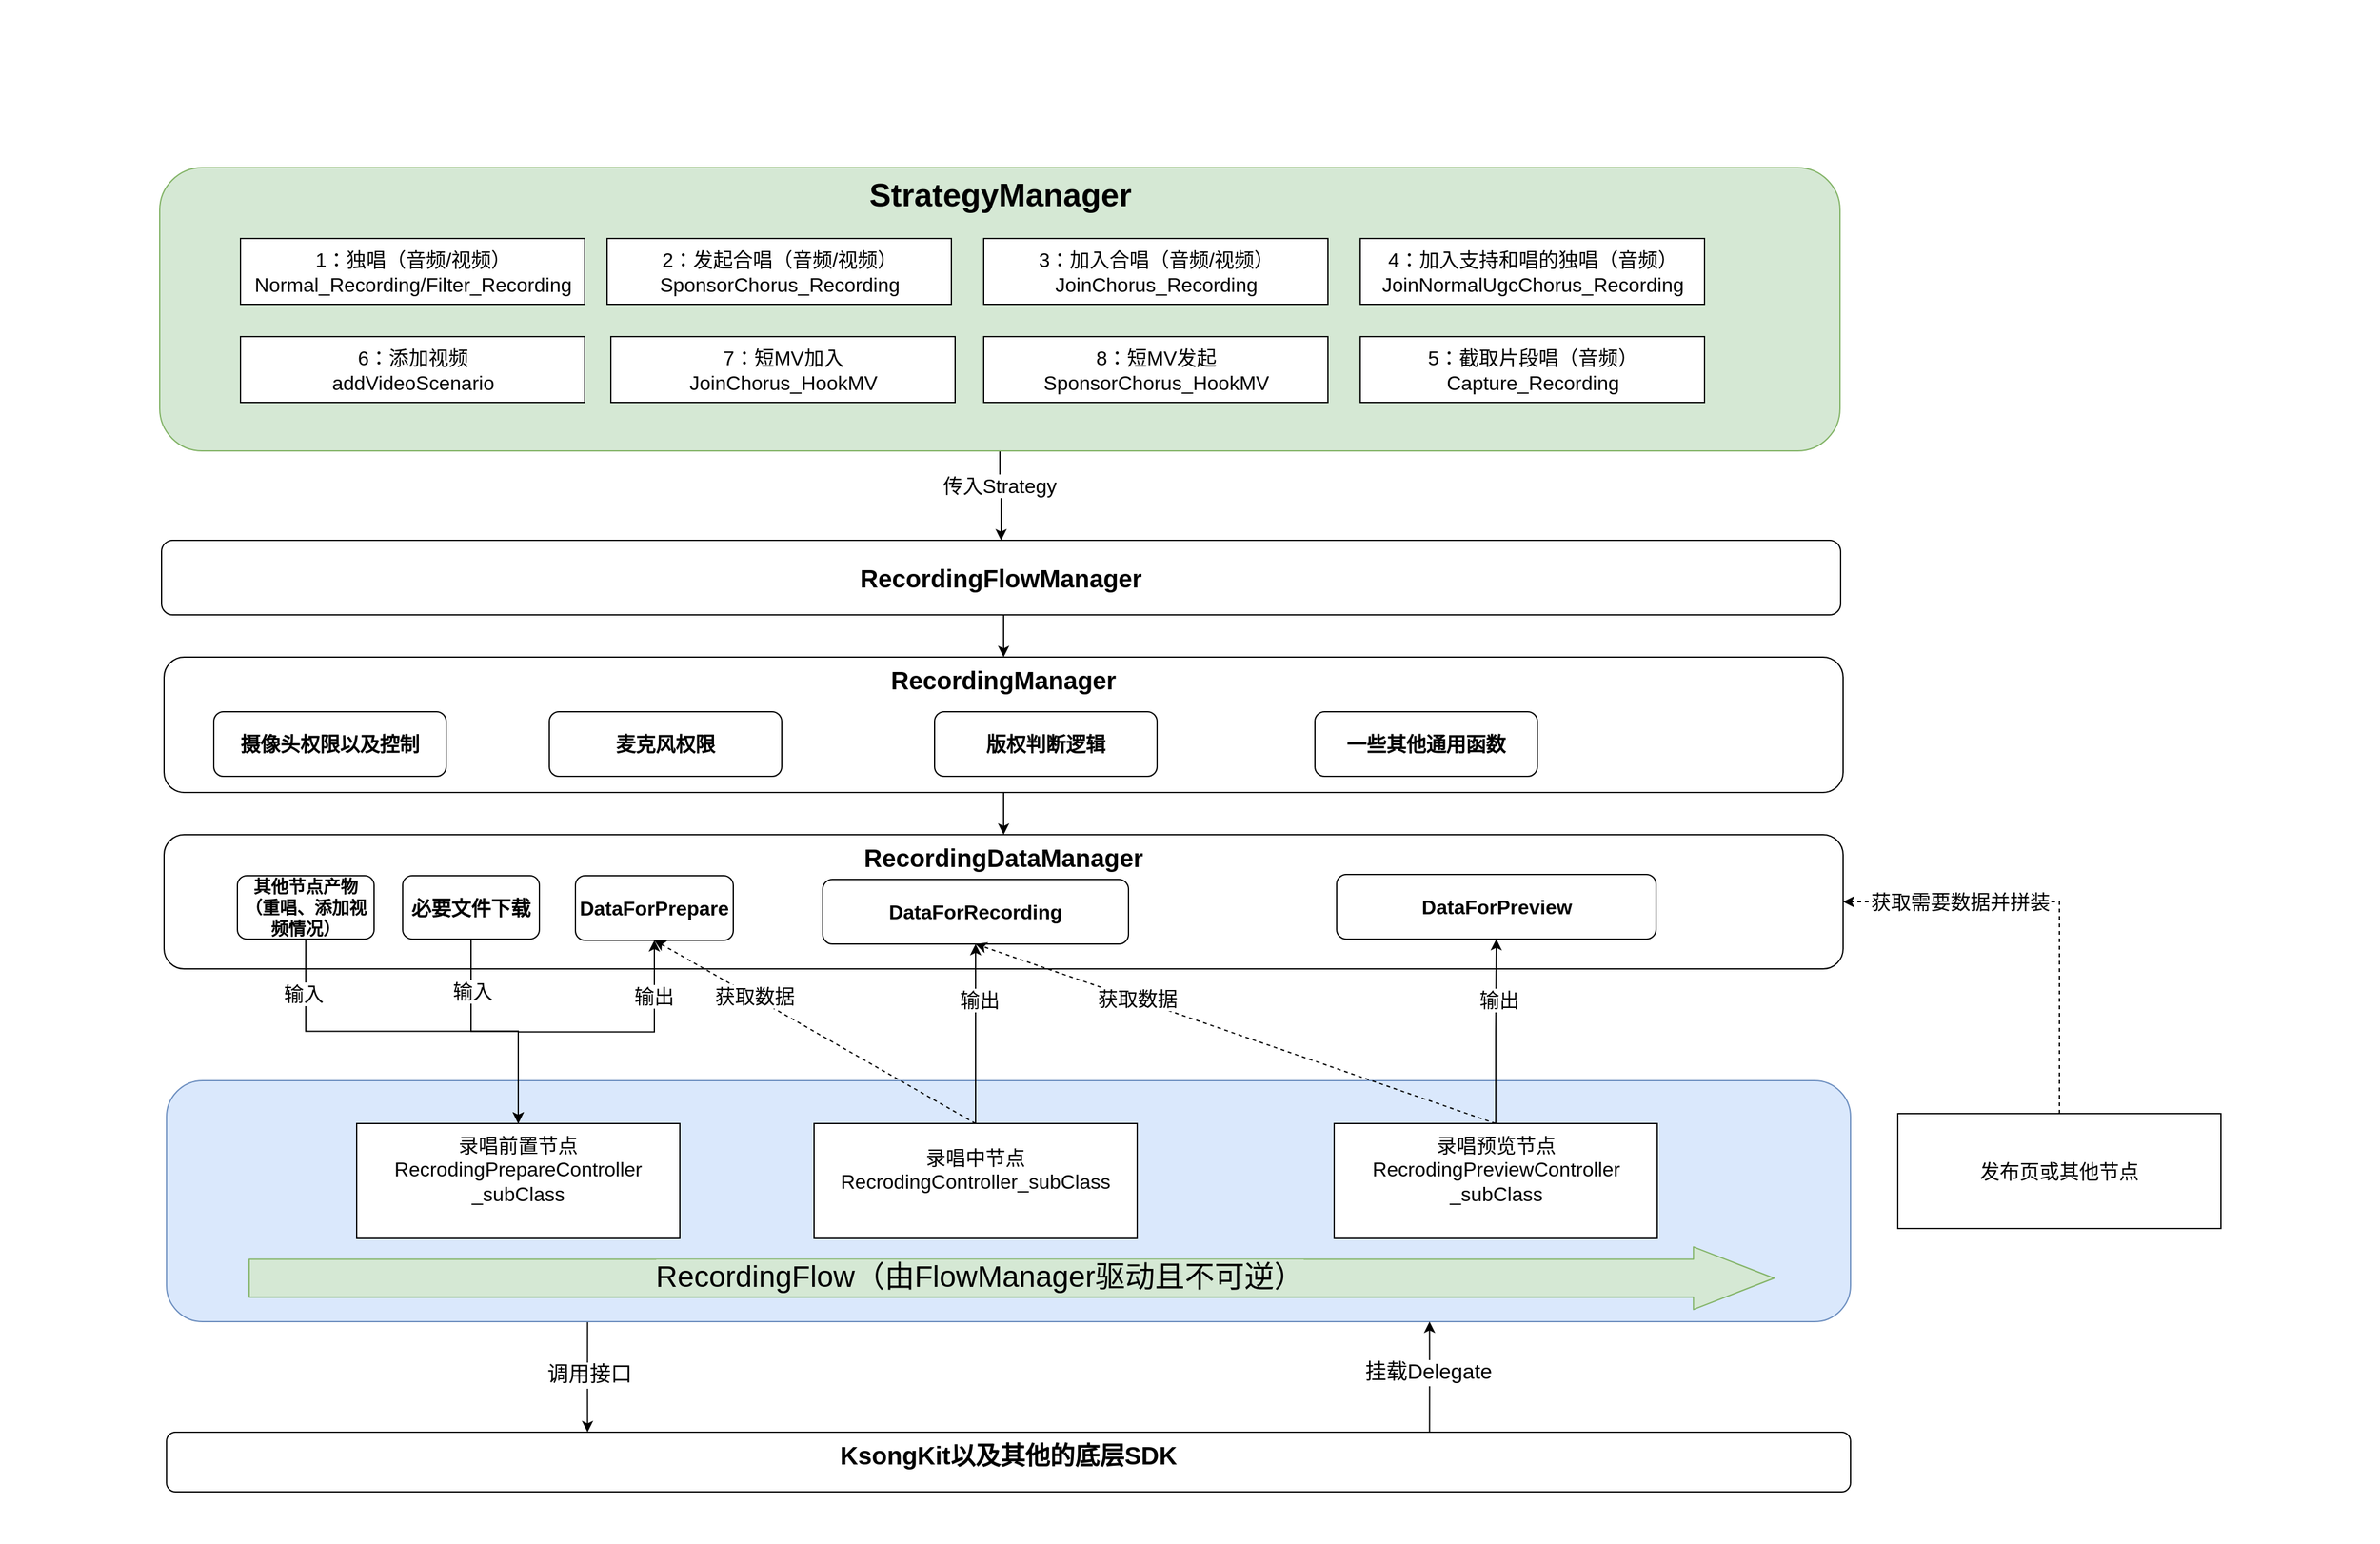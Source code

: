 <mxfile version="14.8.5" type="github">
  <diagram id="AZSGmnTD27FDiJ8ZZ5N1" name="Page-1">
    <mxGraphModel dx="3751" dy="1934" grid="0" gridSize="10" guides="1" tooltips="1" connect="1" arrows="1" fold="1" page="0" pageScale="1" pageWidth="827" pageHeight="1169" math="0" shadow="0">
      <root>
        <mxCell id="0" />
        <mxCell id="1" parent="0" />
        <mxCell id="W_5h1LejH2wpQsNXanha-43" style="edgeStyle=orthogonalEdgeStyle;rounded=0;orthogonalLoop=1;jettySize=auto;html=1;exitX=0.25;exitY=1;exitDx=0;exitDy=0;entryX=0.25;entryY=0;entryDx=0;entryDy=0;fontSize=24;endArrow=classic;endFill=1;" edge="1" parent="1" source="Zn5ys0qhDUj7Q-W8t8vE-61" target="Zn5ys0qhDUj7Q-W8t8vE-105">
          <mxGeometry relative="1" as="geometry" />
        </mxCell>
        <mxCell id="W_5h1LejH2wpQsNXanha-46" value="调用接口" style="edgeLabel;html=1;align=center;verticalAlign=middle;resizable=0;points=[];fontSize=17;" vertex="1" connectable="0" parent="W_5h1LejH2wpQsNXanha-43">
          <mxGeometry x="-0.273" relative="1" as="geometry">
            <mxPoint x="1" y="10" as="offset" />
          </mxGeometry>
        </mxCell>
        <mxCell id="Zn5ys0qhDUj7Q-W8t8vE-61" value="" style="rounded=1;whiteSpace=wrap;html=1;fontSize=20;verticalAlign=top;fillColor=#dae8fc;strokeColor=#6c8ebf;" parent="1" vertex="1">
          <mxGeometry x="-299" y="442" width="1355" height="194" as="geometry" />
        </mxCell>
        <mxCell id="Zn5ys0qhDUj7Q-W8t8vE-94" value="&lt;font style=&quot;font-size: 20px&quot;&gt;RecordingDataManager&lt;/font&gt;" style="rounded=1;whiteSpace=wrap;html=1;verticalAlign=top;fontStyle=1;fontSize=16;" parent="1" vertex="1">
          <mxGeometry x="-301" y="244" width="1351" height="108" as="geometry" />
        </mxCell>
        <mxCell id="W_5h1LejH2wpQsNXanha-33" style="edgeStyle=orthogonalEdgeStyle;rounded=0;orthogonalLoop=1;jettySize=auto;html=1;exitX=0.5;exitY=1;exitDx=0;exitDy=0;entryX=0.5;entryY=0;entryDx=0;entryDy=0;fontSize=16;endArrow=classic;endFill=1;" edge="1" parent="1" source="Zn5ys0qhDUj7Q-W8t8vE-63" target="Zn5ys0qhDUj7Q-W8t8vE-96">
          <mxGeometry relative="1" as="geometry" />
        </mxCell>
        <mxCell id="W_5h1LejH2wpQsNXanha-35" value="传入Strategy" style="edgeLabel;html=1;align=center;verticalAlign=middle;resizable=0;points=[];fontSize=16;" vertex="1" connectable="0" parent="W_5h1LejH2wpQsNXanha-33">
          <mxGeometry x="-0.248" y="-1" relative="1" as="geometry">
            <mxPoint as="offset" />
          </mxGeometry>
        </mxCell>
        <mxCell id="Zn5ys0qhDUj7Q-W8t8vE-63" value="&lt;b&gt;&lt;font style=&quot;font-size: 26px&quot;&gt;StrategyManager&lt;/font&gt;&lt;/b&gt;" style="rounded=1;whiteSpace=wrap;html=1;verticalAlign=top;fillColor=#d5e8d4;strokeColor=#82b366;" parent="1" vertex="1">
          <mxGeometry x="-304.5" y="-293" width="1352" height="228" as="geometry" />
        </mxCell>
        <mxCell id="Zn5ys0qhDUj7Q-W8t8vE-75" style="edgeStyle=orthogonalEdgeStyle;rounded=0;orthogonalLoop=1;jettySize=auto;html=1;exitX=0.5;exitY=1;exitDx=0;exitDy=0;entryX=0.5;entryY=0;entryDx=0;entryDy=0;fontSize=20;" parent="1" source="Zn5ys0qhDUj7Q-W8t8vE-76" target="Zn5ys0qhDUj7Q-W8t8vE-94" edge="1">
          <mxGeometry relative="1" as="geometry" />
        </mxCell>
        <mxCell id="Zn5ys0qhDUj7Q-W8t8vE-76" value="&lt;b&gt;&lt;font style=&quot;font-size: 20px&quot;&gt;RecordingManager&lt;/font&gt;&lt;/b&gt;" style="rounded=1;whiteSpace=wrap;html=1;verticalAlign=top;" parent="1" vertex="1">
          <mxGeometry x="-301" y="101" width="1351" height="109" as="geometry" />
        </mxCell>
        <mxCell id="W_5h1LejH2wpQsNXanha-22" style="edgeStyle=orthogonalEdgeStyle;rounded=0;orthogonalLoop=1;jettySize=auto;html=1;exitX=0.5;exitY=0;exitDx=0;exitDy=0;entryX=0.5;entryY=1;entryDx=0;entryDy=0;fontSize=16;" edge="1" parent="1" source="Zn5ys0qhDUj7Q-W8t8vE-79" target="Zn5ys0qhDUj7Q-W8t8vE-97">
          <mxGeometry relative="1" as="geometry" />
        </mxCell>
        <mxCell id="W_5h1LejH2wpQsNXanha-23" value="输出" style="edgeLabel;html=1;align=center;verticalAlign=middle;resizable=0;points=[];fontSize=16;" vertex="1" connectable="0" parent="W_5h1LejH2wpQsNXanha-22">
          <mxGeometry x="0.651" y="1" relative="1" as="geometry">
            <mxPoint as="offset" />
          </mxGeometry>
        </mxCell>
        <mxCell id="Zn5ys0qhDUj7Q-W8t8vE-89" value="摄像头权限以及控制" style="rounded=1;whiteSpace=wrap;html=1;verticalAlign=middle;fontStyle=1;fontSize=16;" parent="1" vertex="1">
          <mxGeometry x="-261" y="145" width="187" height="52" as="geometry" />
        </mxCell>
        <mxCell id="Zn5ys0qhDUj7Q-W8t8vE-95" style="edgeStyle=orthogonalEdgeStyle;rounded=0;orthogonalLoop=1;jettySize=auto;html=1;exitX=0.5;exitY=1;exitDx=0;exitDy=0;entryX=0.5;entryY=0;entryDx=0;entryDy=0;" parent="1" source="Zn5ys0qhDUj7Q-W8t8vE-96" target="Zn5ys0qhDUj7Q-W8t8vE-76" edge="1">
          <mxGeometry relative="1" as="geometry" />
        </mxCell>
        <mxCell id="Zn5ys0qhDUj7Q-W8t8vE-79" value="&lt;div style=&quot;font-size: 16px&quot;&gt;录唱前置节点&lt;/div&gt;&lt;div style=&quot;font-size: 16px&quot;&gt;RecrodingPrepareController&lt;/div&gt;&lt;div style=&quot;font-size: 16px&quot;&gt;_subClass&lt;/div&gt;&lt;div style=&quot;font-size: 16px&quot;&gt;&lt;br style=&quot;font-size: 16px&quot;&gt;&lt;/div&gt;" style="rounded=0;whiteSpace=wrap;html=1;fontSize=16;" parent="1" vertex="1">
          <mxGeometry x="-146" y="476.5" width="260" height="92.5" as="geometry" />
        </mxCell>
        <mxCell id="Zn5ys0qhDUj7Q-W8t8vE-96" value="RecordingFlowManager" style="rounded=1;whiteSpace=wrap;html=1;verticalAlign=middle;fontStyle=1;fontSize=20;" parent="1" vertex="1">
          <mxGeometry x="-303" y="7" width="1351" height="60" as="geometry" />
        </mxCell>
        <mxCell id="Zn5ys0qhDUj7Q-W8t8vE-97" value="DataForPrepare" style="rounded=1;whiteSpace=wrap;html=1;verticalAlign=middle;fontStyle=1;fontSize=16;" parent="1" vertex="1">
          <mxGeometry x="30" y="277" width="127" height="52" as="geometry" />
        </mxCell>
        <mxCell id="W_5h1LejH2wpQsNXanha-8" style="edgeStyle=orthogonalEdgeStyle;rounded=0;orthogonalLoop=1;jettySize=auto;html=1;exitX=0.5;exitY=1;exitDx=0;exitDy=0;entryX=0.5;entryY=0;entryDx=0;entryDy=0;fontSize=16;" edge="1" parent="1" source="Zn5ys0qhDUj7Q-W8t8vE-98" target="Zn5ys0qhDUj7Q-W8t8vE-79">
          <mxGeometry relative="1" as="geometry" />
        </mxCell>
        <mxCell id="W_5h1LejH2wpQsNXanha-24" value="输入" style="edgeLabel;html=1;align=center;verticalAlign=middle;resizable=0;points=[];fontSize=16;" vertex="1" connectable="0" parent="W_5h1LejH2wpQsNXanha-8">
          <mxGeometry x="-0.548" y="1" relative="1" as="geometry">
            <mxPoint as="offset" />
          </mxGeometry>
        </mxCell>
        <mxCell id="Zn5ys0qhDUj7Q-W8t8vE-98" value="必要文件下载" style="rounded=1;whiteSpace=wrap;html=1;verticalAlign=middle;fontStyle=1;fontSize=16;" parent="1" vertex="1">
          <mxGeometry x="-109" y="277" width="110" height="51" as="geometry" />
        </mxCell>
        <mxCell id="Zn5ys0qhDUj7Q-W8t8vE-100" value="版权判断逻辑" style="rounded=1;whiteSpace=wrap;html=1;verticalAlign=middle;fontStyle=1;fontSize=16;" parent="1" vertex="1">
          <mxGeometry x="319" y="145" width="179" height="52" as="geometry" />
        </mxCell>
        <mxCell id="W_5h1LejH2wpQsNXanha-44" style="edgeStyle=orthogonalEdgeStyle;rounded=0;orthogonalLoop=1;jettySize=auto;html=1;exitX=0.75;exitY=0;exitDx=0;exitDy=0;entryX=0.75;entryY=1;entryDx=0;entryDy=0;fontSize=24;endArrow=classic;endFill=1;" edge="1" parent="1" source="Zn5ys0qhDUj7Q-W8t8vE-105" target="Zn5ys0qhDUj7Q-W8t8vE-61">
          <mxGeometry relative="1" as="geometry" />
        </mxCell>
        <mxCell id="W_5h1LejH2wpQsNXanha-47" value="挂载Delegate" style="edgeLabel;html=1;align=center;verticalAlign=middle;resizable=0;points=[];fontSize=17;" vertex="1" connectable="0" parent="W_5h1LejH2wpQsNXanha-44">
          <mxGeometry x="0.088" y="1" relative="1" as="geometry">
            <mxPoint as="offset" />
          </mxGeometry>
        </mxCell>
        <mxCell id="Zn5ys0qhDUj7Q-W8t8vE-105" value="&lt;font style=&quot;font-size: 20px&quot;&gt;KsongKit以及其他的底层SDK&lt;/font&gt;" style="rounded=1;whiteSpace=wrap;html=1;verticalAlign=top;fontStyle=1;fontSize=16;" parent="1" vertex="1">
          <mxGeometry x="-299" y="725" width="1355" height="48" as="geometry" />
        </mxCell>
        <mxCell id="Zn5ys0qhDUj7Q-W8t8vE-116" value="&amp;nbsp;&amp;nbsp;" style="text;html=1;strokeColor=none;fillColor=none;align=center;verticalAlign=middle;whiteSpace=wrap;rounded=0;fontSize=20;" parent="1" vertex="1">
          <mxGeometry x="-433" y="-426" width="40" height="20" as="geometry" />
        </mxCell>
        <mxCell id="Zn5ys0qhDUj7Q-W8t8vE-117" value="&amp;nbsp;&amp;nbsp;" style="text;html=1;strokeColor=none;fillColor=none;align=center;verticalAlign=middle;whiteSpace=wrap;rounded=0;fontSize=20;" parent="1" vertex="1">
          <mxGeometry x="-433" y="792" width="40" height="20" as="geometry" />
        </mxCell>
        <mxCell id="Zn5ys0qhDUj7Q-W8t8vE-118" value="&amp;nbsp;&amp;nbsp;" style="text;html=1;strokeColor=none;fillColor=none;align=center;verticalAlign=middle;whiteSpace=wrap;rounded=0;fontSize=20;" parent="1" vertex="1">
          <mxGeometry x="1441" y="792" width="40" height="20" as="geometry" />
        </mxCell>
        <mxCell id="Zn5ys0qhDUj7Q-W8t8vE-119" value="&amp;nbsp;&amp;nbsp;" style="text;html=1;strokeColor=none;fillColor=none;align=center;verticalAlign=middle;whiteSpace=wrap;rounded=0;fontSize=20;" parent="1" vertex="1">
          <mxGeometry x="1441" y="-422" width="40" height="20" as="geometry" />
        </mxCell>
        <mxCell id="Zn5ys0qhDUj7Q-W8t8vE-120" value="麦克风权限" style="rounded=1;whiteSpace=wrap;html=1;verticalAlign=middle;fontStyle=1;fontSize=16;" parent="1" vertex="1">
          <mxGeometry x="9" y="145" width="187" height="52" as="geometry" />
        </mxCell>
        <mxCell id="rmJkrKTruz5R14WfKMLR-1" value="DataForRecording" style="rounded=1;whiteSpace=wrap;html=1;verticalAlign=middle;fontStyle=1;fontSize=16;" parent="1" vertex="1">
          <mxGeometry x="229" y="280" width="246" height="52" as="geometry" />
        </mxCell>
        <mxCell id="rmJkrKTruz5R14WfKMLR-2" value="DataForPreview" style="rounded=1;whiteSpace=wrap;html=1;verticalAlign=middle;fontStyle=1;fontSize=16;" parent="1" vertex="1">
          <mxGeometry x="642.5" y="276" width="257" height="52" as="geometry" />
        </mxCell>
        <mxCell id="W_5h1LejH2wpQsNXanha-11" style="edgeStyle=orthogonalEdgeStyle;rounded=0;orthogonalLoop=1;jettySize=auto;html=1;exitX=0.5;exitY=0;exitDx=0;exitDy=0;fontSize=16;" edge="1" parent="1" source="W_5h1LejH2wpQsNXanha-2" target="rmJkrKTruz5R14WfKMLR-1">
          <mxGeometry relative="1" as="geometry" />
        </mxCell>
        <mxCell id="W_5h1LejH2wpQsNXanha-19" value="输出" style="edgeLabel;html=1;align=center;verticalAlign=middle;resizable=0;points=[];fontSize=16;" vertex="1" connectable="0" parent="W_5h1LejH2wpQsNXanha-11">
          <mxGeometry x="0.374" y="-3" relative="1" as="geometry">
            <mxPoint as="offset" />
          </mxGeometry>
        </mxCell>
        <mxCell id="W_5h1LejH2wpQsNXanha-2" value="&lt;div style=&quot;font-size: 16px&quot;&gt;录唱中节点&lt;/div&gt;&lt;div style=&quot;font-size: 16px&quot;&gt;RecrodingController_subClass&lt;/div&gt;&lt;div style=&quot;font-size: 16px&quot;&gt;&lt;br style=&quot;font-size: 16px&quot;&gt;&lt;/div&gt;" style="rounded=0;whiteSpace=wrap;html=1;fontSize=16;" vertex="1" parent="1">
          <mxGeometry x="222" y="476.5" width="260" height="92.5" as="geometry" />
        </mxCell>
        <mxCell id="W_5h1LejH2wpQsNXanha-12" style="edgeStyle=orthogonalEdgeStyle;rounded=0;orthogonalLoop=1;jettySize=auto;html=1;exitX=0.5;exitY=0;exitDx=0;exitDy=0;entryX=0.5;entryY=1;entryDx=0;entryDy=0;fontSize=16;" edge="1" parent="1" source="W_5h1LejH2wpQsNXanha-3" target="rmJkrKTruz5R14WfKMLR-2">
          <mxGeometry relative="1" as="geometry" />
        </mxCell>
        <mxCell id="W_5h1LejH2wpQsNXanha-20" value="输出" style="edgeLabel;html=1;align=center;verticalAlign=middle;resizable=0;points=[];fontSize=16;" vertex="1" connectable="0" parent="W_5h1LejH2wpQsNXanha-12">
          <mxGeometry x="0.342" y="-2" relative="1" as="geometry">
            <mxPoint as="offset" />
          </mxGeometry>
        </mxCell>
        <mxCell id="W_5h1LejH2wpQsNXanha-3" value="&lt;div style=&quot;font-size: 16px&quot;&gt;录唱预览节点&lt;/div&gt;&lt;div style=&quot;font-size: 16px&quot;&gt;RecrodingPreviewController&lt;/div&gt;&lt;div style=&quot;font-size: 16px&quot;&gt;_subClass&lt;/div&gt;&lt;div style=&quot;font-size: 16px&quot;&gt;&lt;br style=&quot;font-size: 16px&quot;&gt;&lt;/div&gt;" style="rounded=0;whiteSpace=wrap;html=1;fontSize=16;" vertex="1" parent="1">
          <mxGeometry x="640.5" y="476.5" width="260" height="92.5" as="geometry" />
        </mxCell>
        <mxCell id="W_5h1LejH2wpQsNXanha-5" style="edgeStyle=orthogonalEdgeStyle;rounded=0;orthogonalLoop=1;jettySize=auto;html=1;exitX=0.5;exitY=0;exitDx=0;exitDy=0;entryX=1;entryY=0.5;entryDx=0;entryDy=0;fontSize=16;dashed=1;" edge="1" parent="1" source="W_5h1LejH2wpQsNXanha-4" target="Zn5ys0qhDUj7Q-W8t8vE-94">
          <mxGeometry relative="1" as="geometry" />
        </mxCell>
        <mxCell id="W_5h1LejH2wpQsNXanha-6" value="获取需要数据并拼装" style="edgeLabel;html=1;align=center;verticalAlign=middle;resizable=0;points=[];fontSize=16;" vertex="1" connectable="0" parent="W_5h1LejH2wpQsNXanha-5">
          <mxGeometry x="0.711" y="4" relative="1" as="geometry">
            <mxPoint x="44" y="-4" as="offset" />
          </mxGeometry>
        </mxCell>
        <mxCell id="W_5h1LejH2wpQsNXanha-4" value="&lt;div style=&quot;font-size: 16px&quot;&gt;发布页或其他节点&lt;/div&gt;" style="rounded=0;whiteSpace=wrap;html=1;fontSize=16;" vertex="1" parent="1">
          <mxGeometry x="1094" y="468.5" width="260" height="92.5" as="geometry" />
        </mxCell>
        <mxCell id="W_5h1LejH2wpQsNXanha-26" style="edgeStyle=orthogonalEdgeStyle;rounded=0;orthogonalLoop=1;jettySize=auto;html=1;exitX=0.5;exitY=1;exitDx=0;exitDy=0;entryX=0.5;entryY=0;entryDx=0;entryDy=0;fontSize=16;" edge="1" parent="1" source="W_5h1LejH2wpQsNXanha-25" target="Zn5ys0qhDUj7Q-W8t8vE-79">
          <mxGeometry relative="1" as="geometry" />
        </mxCell>
        <mxCell id="W_5h1LejH2wpQsNXanha-27" value="输入" style="edgeLabel;html=1;align=center;verticalAlign=middle;resizable=0;points=[];fontSize=16;" vertex="1" connectable="0" parent="W_5h1LejH2wpQsNXanha-26">
          <mxGeometry x="-0.726" y="-2" relative="1" as="geometry">
            <mxPoint as="offset" />
          </mxGeometry>
        </mxCell>
        <mxCell id="W_5h1LejH2wpQsNXanha-25" value="其他节点产物&lt;br style=&quot;font-size: 14px;&quot;&gt;（重唱、添加视频情况）" style="rounded=1;whiteSpace=wrap;html=1;verticalAlign=middle;fontStyle=1;fontSize=14;" vertex="1" parent="1">
          <mxGeometry x="-242" y="277" width="110" height="51" as="geometry" />
        </mxCell>
        <mxCell id="W_5h1LejH2wpQsNXanha-28" value="" style="endArrow=classic;html=1;fontSize=16;entryX=0.5;entryY=1;entryDx=0;entryDy=0;exitX=0.5;exitY=0;exitDx=0;exitDy=0;dashed=1;" edge="1" parent="1" source="W_5h1LejH2wpQsNXanha-2" target="Zn5ys0qhDUj7Q-W8t8vE-97">
          <mxGeometry width="50" height="50" relative="1" as="geometry">
            <mxPoint x="290" y="426" as="sourcePoint" />
            <mxPoint x="340" y="376" as="targetPoint" />
          </mxGeometry>
        </mxCell>
        <mxCell id="W_5h1LejH2wpQsNXanha-29" value="获取数据" style="edgeLabel;html=1;align=center;verticalAlign=middle;resizable=0;points=[];fontSize=16;" vertex="1" connectable="0" parent="W_5h1LejH2wpQsNXanha-28">
          <mxGeometry x="0.383" y="-1" relative="1" as="geometry">
            <mxPoint as="offset" />
          </mxGeometry>
        </mxCell>
        <mxCell id="W_5h1LejH2wpQsNXanha-30" value="" style="endArrow=classic;html=1;fontSize=16;entryX=0.5;entryY=1;entryDx=0;entryDy=0;exitX=0.5;exitY=0;exitDx=0;exitDy=0;dashed=1;endFill=1;" edge="1" parent="1" source="W_5h1LejH2wpQsNXanha-3" target="rmJkrKTruz5R14WfKMLR-1">
          <mxGeometry width="50" height="50" relative="1" as="geometry">
            <mxPoint x="675.5" y="486" as="sourcePoint" />
            <mxPoint x="417" y="348" as="targetPoint" />
          </mxGeometry>
        </mxCell>
        <mxCell id="W_5h1LejH2wpQsNXanha-31" value="获取数据" style="edgeLabel;html=1;align=center;verticalAlign=middle;resizable=0;points=[];fontSize=16;" vertex="1" connectable="0" parent="W_5h1LejH2wpQsNXanha-30">
          <mxGeometry x="0.383" y="-1" relative="1" as="geometry">
            <mxPoint as="offset" />
          </mxGeometry>
        </mxCell>
        <mxCell id="Zn5ys0qhDUj7Q-W8t8vE-67" value="1：独唱（音频/视频）&#xa;Normal_Recording/Filter_Recording" style="rounded=0;whiteSpace=wrap;html=1;fontSize=16;" parent="1" vertex="1">
          <mxGeometry x="-239.5" y="-236" width="277" height="53" as="geometry" />
        </mxCell>
        <mxCell id="Zn5ys0qhDUj7Q-W8t8vE-68" value="&lt;div style=&quot;font-size: 16px;&quot;&gt;2：发起合唱（音频/视频）&lt;/div&gt;&lt;div style=&quot;font-size: 16px;&quot;&gt;SponsorChorus_Recording&lt;/div&gt;" style="rounded=0;whiteSpace=wrap;html=1;fontSize=16;" parent="1" vertex="1">
          <mxGeometry x="55.5" y="-236" width="277" height="53" as="geometry" />
        </mxCell>
        <mxCell id="Zn5ys0qhDUj7Q-W8t8vE-69" value="&lt;div style=&quot;font-size: 16px;&quot;&gt;3：加入合唱（音频/视频）&lt;/div&gt;&lt;div style=&quot;font-size: 16px;&quot;&gt;JoinChorus_Recording&lt;/div&gt;" style="rounded=0;whiteSpace=wrap;html=1;fontSize=16;" parent="1" vertex="1">
          <mxGeometry x="358.5" y="-236" width="277" height="53" as="geometry" />
        </mxCell>
        <mxCell id="Zn5ys0qhDUj7Q-W8t8vE-70" value="&lt;div style=&quot;font-size: 16px;&quot;&gt;4：加入支持和唱的独唱（音频）&lt;/div&gt;&lt;div style=&quot;font-size: 16px;&quot;&gt;JoinNormalUgcChorus_Recording&lt;/div&gt;" style="rounded=0;whiteSpace=wrap;html=1;fontSize=16;" parent="1" vertex="1">
          <mxGeometry x="661.5" y="-236" width="277" height="53" as="geometry" />
        </mxCell>
        <mxCell id="Zn5ys0qhDUj7Q-W8t8vE-71" value="&lt;div style=&quot;font-size: 16px;&quot;&gt;5：截取片段唱（音频）&lt;/div&gt;&lt;div style=&quot;font-size: 16px;&quot;&gt;Capture_Recording&lt;/div&gt;" style="rounded=0;whiteSpace=wrap;html=1;fontSize=16;" parent="1" vertex="1">
          <mxGeometry x="661.5" y="-157" width="277" height="53" as="geometry" />
        </mxCell>
        <mxCell id="Zn5ys0qhDUj7Q-W8t8vE-72" value="&lt;div style=&quot;font-size: 16px;&quot;&gt;6：添加视频&lt;/div&gt;&lt;div style=&quot;font-size: 16px;&quot;&gt;addVideoScenario&lt;/div&gt;" style="rounded=0;whiteSpace=wrap;html=1;fontSize=16;" parent="1" vertex="1">
          <mxGeometry x="-239.5" y="-157" width="277" height="53" as="geometry" />
        </mxCell>
        <mxCell id="W_5h1LejH2wpQsNXanha-36" value="" style="shape=flexArrow;endArrow=classic;html=1;fontSize=16;fillColor=#d5e8d4;strokeColor=#82b366;endWidth=18.824;endSize=21.294;width=30.588;" edge="1" parent="1">
          <mxGeometry width="50" height="50" relative="1" as="geometry">
            <mxPoint x="-233" y="601" as="sourcePoint" />
            <mxPoint x="995" y="601" as="targetPoint" />
          </mxGeometry>
        </mxCell>
        <mxCell id="W_5h1LejH2wpQsNXanha-39" value="&lt;span style=&quot;font-size: 24px&quot;&gt;RecordingFlow（由FlowManager驱动且不可逆）&lt;/span&gt;" style="edgeLabel;html=1;align=center;verticalAlign=middle;resizable=0;points=[];fontSize=24;labelBackgroundColor=#D5E8D4;" vertex="1" connectable="0" parent="W_5h1LejH2wpQsNXanha-36">
          <mxGeometry x="-0.043" y="-1" relative="1" as="geometry">
            <mxPoint y="-2" as="offset" />
          </mxGeometry>
        </mxCell>
        <mxCell id="Zn5ys0qhDUj7Q-W8t8vE-73" value="&lt;div style=&quot;font-size: 16px;&quot;&gt;7：短MV加入&lt;/div&gt;&lt;div style=&quot;font-size: 16px;&quot;&gt;JoinChorus_HookMV&lt;/div&gt;" style="rounded=0;whiteSpace=wrap;html=1;fontSize=16;" parent="1" vertex="1">
          <mxGeometry x="58.5" y="-157" width="277" height="53" as="geometry" />
        </mxCell>
        <mxCell id="Zn5ys0qhDUj7Q-W8t8vE-74" value="&lt;div style=&quot;font-size: 16px;&quot;&gt;8：短MV发起&lt;/div&gt;&lt;div style=&quot;font-size: 16px;&quot;&gt;SponsorChorus_HookMV&lt;/div&gt;" style="rounded=0;whiteSpace=wrap;html=1;fontSize=16;" parent="1" vertex="1">
          <mxGeometry x="358.5" y="-157" width="277" height="53" as="geometry" />
        </mxCell>
        <mxCell id="W_5h1LejH2wpQsNXanha-53" value="一些其他通用函数" style="rounded=1;whiteSpace=wrap;html=1;verticalAlign=middle;fontStyle=1;fontSize=16;" vertex="1" parent="1">
          <mxGeometry x="625" y="145" width="179" height="52" as="geometry" />
        </mxCell>
      </root>
    </mxGraphModel>
  </diagram>
</mxfile>
